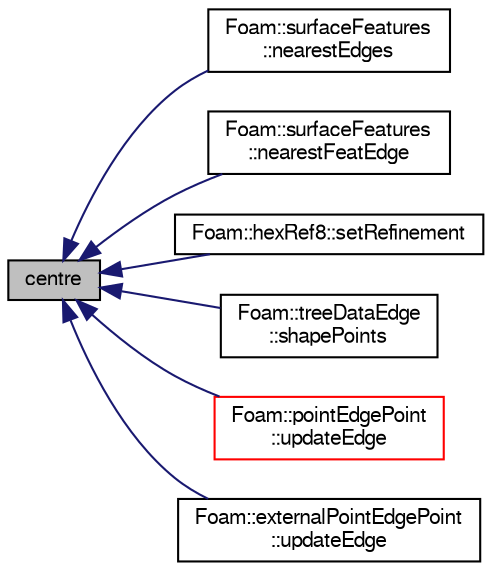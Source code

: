 digraph "centre"
{
  bgcolor="transparent";
  edge [fontname="FreeSans",fontsize="10",labelfontname="FreeSans",labelfontsize="10"];
  node [fontname="FreeSans",fontsize="10",shape=record];
  rankdir="LR";
  Node1 [label="centre",height=0.2,width=0.4,color="black", fillcolor="grey75", style="filled" fontcolor="black"];
  Node1 -> Node2 [dir="back",color="midnightblue",fontsize="10",style="solid",fontname="FreeSans"];
  Node2 [label="Foam::surfaceFeatures\l::nearestEdges",height=0.2,width=0.4,color="black",URL="$a02409.html#ad0730de914a7db6da70faf38494a489d",tooltip="Like nearestSamples but now gets nearest point on. "];
  Node1 -> Node3 [dir="back",color="midnightblue",fontsize="10",style="solid",fontname="FreeSans"];
  Node3 [label="Foam::surfaceFeatures\l::nearestFeatEdge",height=0.2,width=0.4,color="black",URL="$a02409.html#a1886e792c1c3df0142ae87adadbd7aef",tooltip="Find nearest feature edge to each surface edge. Uses the. "];
  Node1 -> Node4 [dir="back",color="midnightblue",fontsize="10",style="solid",fontname="FreeSans"];
  Node4 [label="Foam::hexRef8::setRefinement",height=0.2,width=0.4,color="black",URL="$a00980.html#a59cb8a999be096950b6cc4f7c457426b",tooltip="Insert refinement. All selected cells will be split into 8. "];
  Node1 -> Node5 [dir="back",color="midnightblue",fontsize="10",style="solid",fontname="FreeSans"];
  Node5 [label="Foam::treeDataEdge\l::shapePoints",height=0.2,width=0.4,color="black",URL="$a02597.html#a96a5d3469cd9e70fd39d89b3c4ca2f40",tooltip="Get representative point cloud for all shapes inside. "];
  Node1 -> Node6 [dir="back",color="midnightblue",fontsize="10",style="solid",fontname="FreeSans"];
  Node6 [label="Foam::pointEdgePoint\l::updateEdge",height=0.2,width=0.4,color="red",URL="$a01820.html#aedc0386af93b55819ff8b525e1dd89ae",tooltip="Influence of point on edge. "];
  Node1 -> Node7 [dir="back",color="midnightblue",fontsize="10",style="solid",fontname="FreeSans"];
  Node7 [label="Foam::externalPointEdgePoint\l::updateEdge",height=0.2,width=0.4,color="black",URL="$a00687.html#a90e0bea72f9f2257b171dcb6ccac8ed1",tooltip="Influence of point on edge. "];
}
